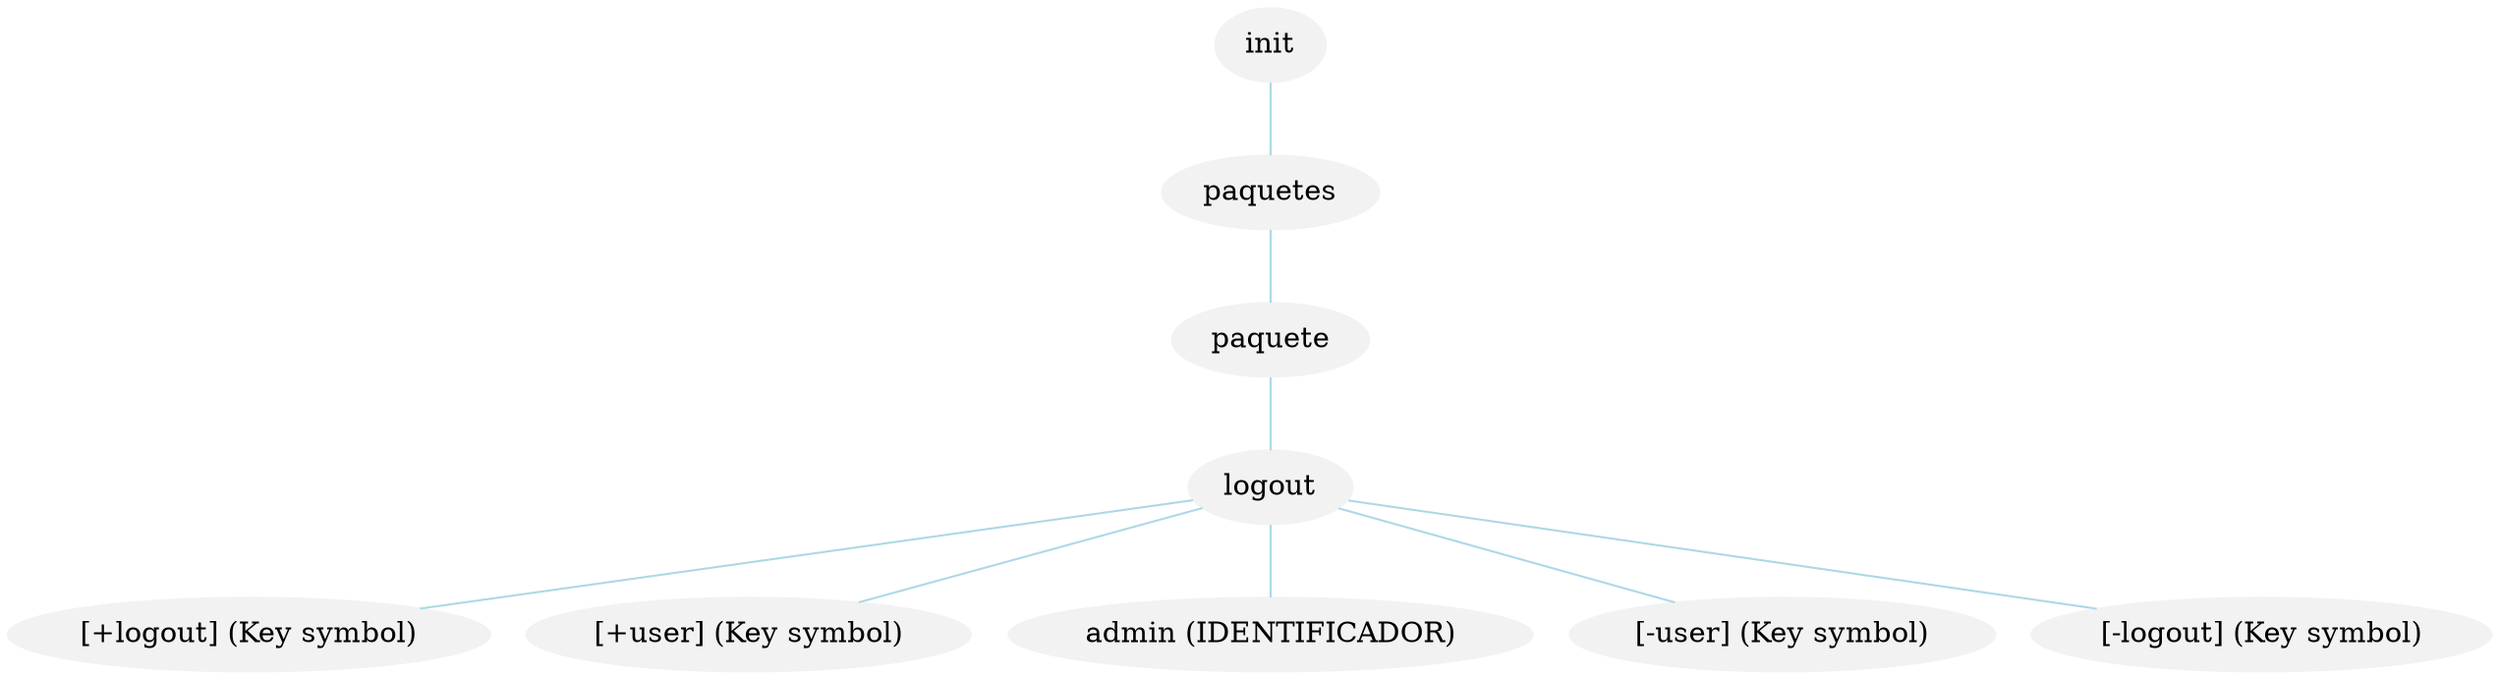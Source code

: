 graph G {node [shape=ellipse, style=filled, color=Gray95];
 edge[color=lightblue];node0[label = "init"];node1[label = "paquetes"];node2[label = "paquete"];node3[label = "logout"];node4[label = "[+logout] (Key symbol)"];node5[label = "[+user] (Key symbol)"];node6[label = "admin (IDENTIFICADOR)"];node7[label = "[-user] (Key symbol)"];node8[label = "[-logout] (Key symbol)"];"node0"--"node1""node1"--"node2""node2"--"node3""node3"--"node4""node3"--"node5""node3"--"node6""node3"--"node7""node3"--"node8"}
